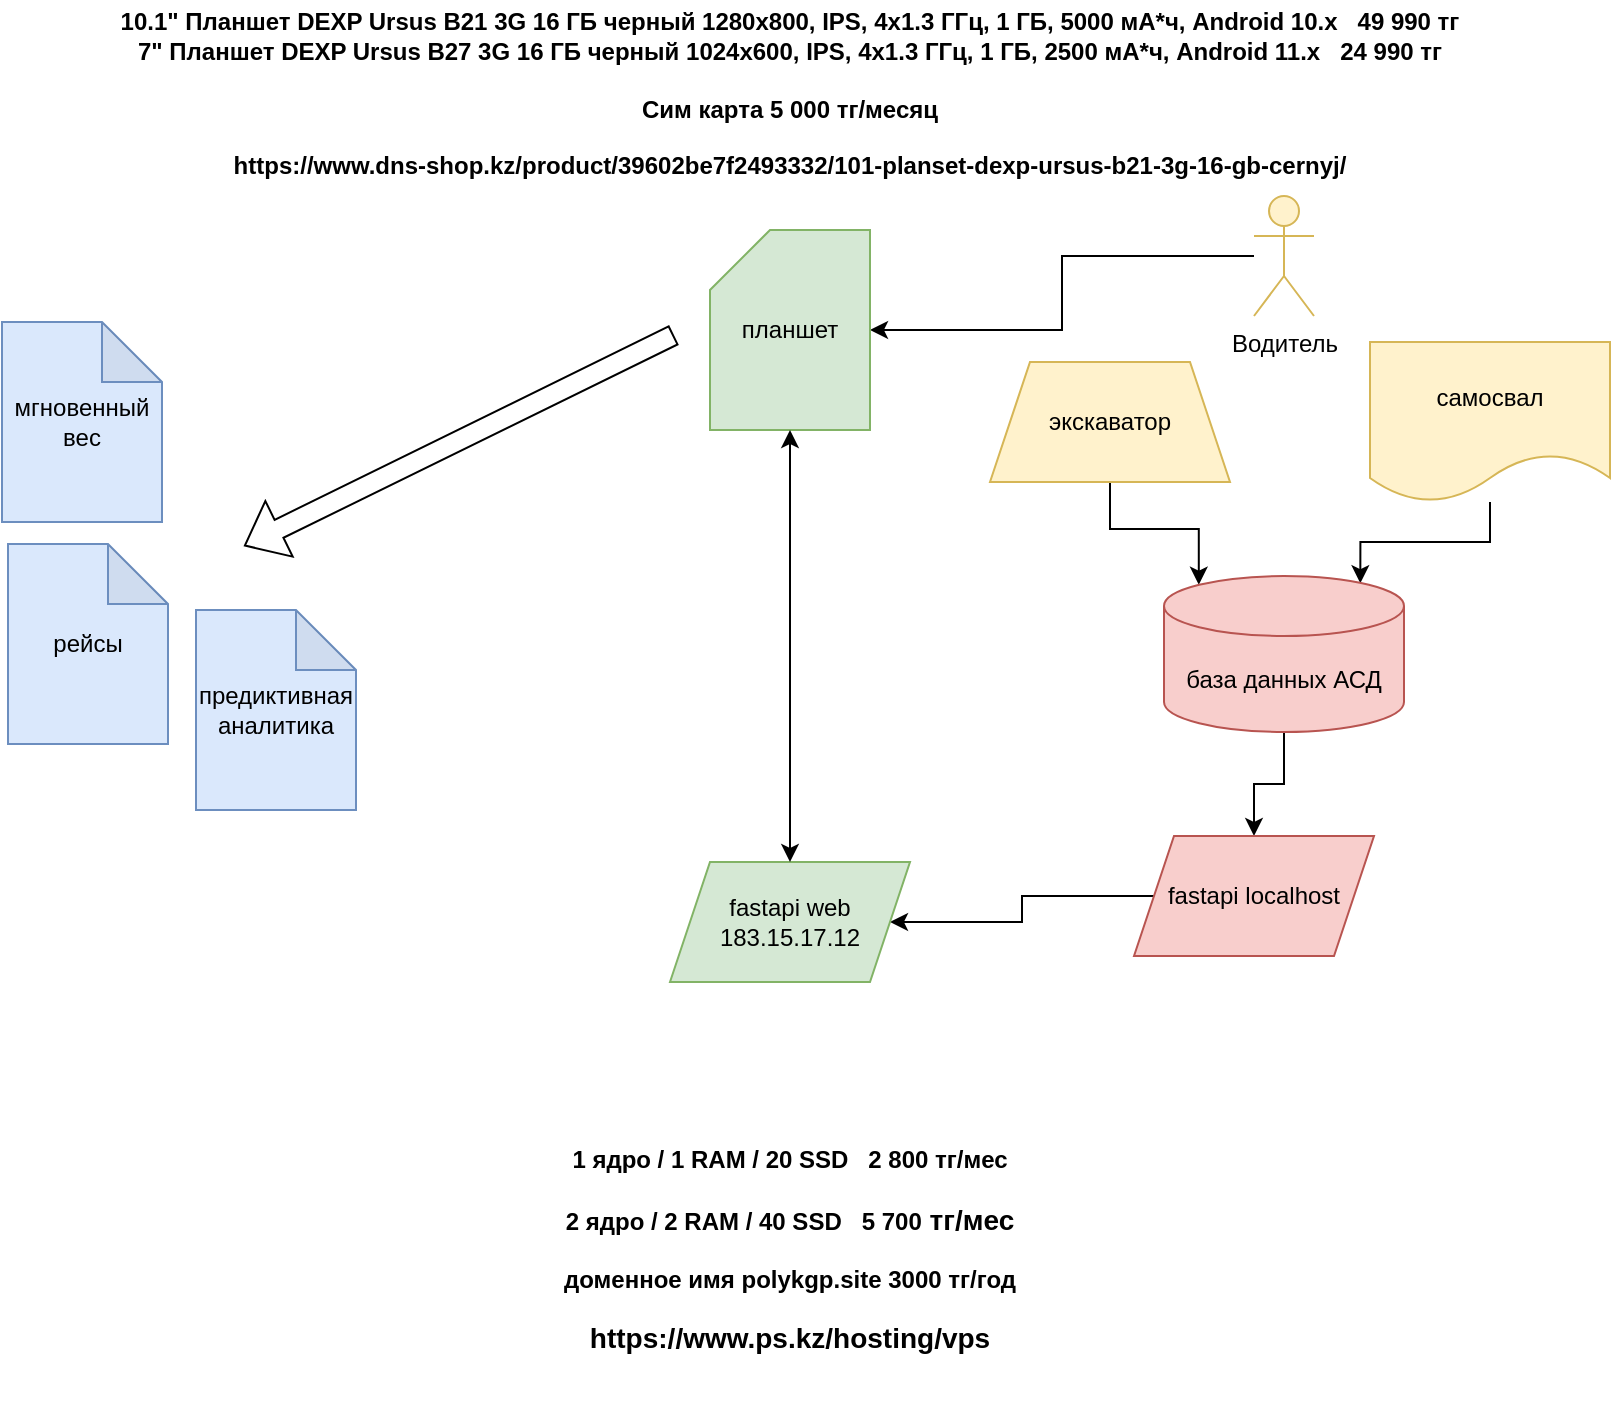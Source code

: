 <mxfile version="21.1.6" type="device">
  <diagram name="Page-1" id="BHpkYfhC3XuaFu2pozzu">
    <mxGraphModel dx="2234" dy="1196" grid="0" gridSize="10" guides="1" tooltips="1" connect="1" arrows="1" fold="1" page="0" pageScale="1" pageWidth="850" pageHeight="1100" math="0" shadow="0">
      <root>
        <mxCell id="0" />
        <mxCell id="1" parent="0" />
        <mxCell id="L9kXoktw_YvE_dQWzTwF-8" style="edgeStyle=orthogonalEdgeStyle;rounded=0;orthogonalLoop=1;jettySize=auto;html=1;" edge="1" parent="1" source="L9kXoktw_YvE_dQWzTwF-1" target="L9kXoktw_YvE_dQWzTwF-7">
          <mxGeometry relative="1" as="geometry" />
        </mxCell>
        <mxCell id="L9kXoktw_YvE_dQWzTwF-1" value="Водитель" style="shape=umlActor;verticalLabelPosition=bottom;verticalAlign=top;html=1;outlineConnect=0;fillColor=#fff2cc;strokeColor=#d6b656;" vertex="1" parent="1">
          <mxGeometry x="181" y="27" width="30" height="60" as="geometry" />
        </mxCell>
        <mxCell id="L9kXoktw_YvE_dQWzTwF-5" style="edgeStyle=orthogonalEdgeStyle;rounded=0;orthogonalLoop=1;jettySize=auto;html=1;entryX=0.145;entryY=0;entryDx=0;entryDy=4.35;entryPerimeter=0;" edge="1" parent="1" source="L9kXoktw_YvE_dQWzTwF-2" target="L9kXoktw_YvE_dQWzTwF-4">
          <mxGeometry relative="1" as="geometry" />
        </mxCell>
        <mxCell id="L9kXoktw_YvE_dQWzTwF-2" value="экскаватор" style="shape=trapezoid;perimeter=trapezoidPerimeter;whiteSpace=wrap;html=1;fixedSize=1;fillColor=#fff2cc;strokeColor=#d6b656;" vertex="1" parent="1">
          <mxGeometry x="49" y="110" width="120" height="60" as="geometry" />
        </mxCell>
        <mxCell id="L9kXoktw_YvE_dQWzTwF-6" style="edgeStyle=orthogonalEdgeStyle;rounded=0;orthogonalLoop=1;jettySize=auto;html=1;entryX=0.818;entryY=0.046;entryDx=0;entryDy=0;entryPerimeter=0;" edge="1" parent="1" source="L9kXoktw_YvE_dQWzTwF-3" target="L9kXoktw_YvE_dQWzTwF-4">
          <mxGeometry relative="1" as="geometry" />
        </mxCell>
        <mxCell id="L9kXoktw_YvE_dQWzTwF-3" value="самосвал" style="shape=document;whiteSpace=wrap;html=1;boundedLbl=1;fillColor=#fff2cc;strokeColor=#d6b656;" vertex="1" parent="1">
          <mxGeometry x="239" y="100" width="120" height="80" as="geometry" />
        </mxCell>
        <mxCell id="L9kXoktw_YvE_dQWzTwF-10" style="edgeStyle=orthogonalEdgeStyle;rounded=0;orthogonalLoop=1;jettySize=auto;html=1;" edge="1" parent="1" source="L9kXoktw_YvE_dQWzTwF-4" target="L9kXoktw_YvE_dQWzTwF-9">
          <mxGeometry relative="1" as="geometry" />
        </mxCell>
        <mxCell id="L9kXoktw_YvE_dQWzTwF-4" value="база данных АСД" style="shape=cylinder3;whiteSpace=wrap;html=1;boundedLbl=1;backgroundOutline=1;size=15;fillColor=#f8cecc;strokeColor=#b85450;" vertex="1" parent="1">
          <mxGeometry x="136" y="217" width="120" height="78" as="geometry" />
        </mxCell>
        <mxCell id="L9kXoktw_YvE_dQWzTwF-7" value="планшет" style="shape=card;whiteSpace=wrap;html=1;fillColor=#d5e8d4;strokeColor=#82b366;" vertex="1" parent="1">
          <mxGeometry x="-91" y="44" width="80" height="100" as="geometry" />
        </mxCell>
        <mxCell id="L9kXoktw_YvE_dQWzTwF-12" style="edgeStyle=orthogonalEdgeStyle;rounded=0;orthogonalLoop=1;jettySize=auto;html=1;" edge="1" parent="1" source="L9kXoktw_YvE_dQWzTwF-9" target="L9kXoktw_YvE_dQWzTwF-11">
          <mxGeometry relative="1" as="geometry" />
        </mxCell>
        <mxCell id="L9kXoktw_YvE_dQWzTwF-9" value="fastapi localhost" style="shape=parallelogram;perimeter=parallelogramPerimeter;whiteSpace=wrap;html=1;fixedSize=1;fillColor=#f8cecc;strokeColor=#b85450;" vertex="1" parent="1">
          <mxGeometry x="121" y="347" width="120" height="60" as="geometry" />
        </mxCell>
        <mxCell id="L9kXoktw_YvE_dQWzTwF-11" value="fastapi web 183.15.17.12" style="shape=parallelogram;perimeter=parallelogramPerimeter;whiteSpace=wrap;html=1;fixedSize=1;fillColor=#d5e8d4;strokeColor=#82b366;" vertex="1" parent="1">
          <mxGeometry x="-111" y="360" width="120" height="60" as="geometry" />
        </mxCell>
        <mxCell id="L9kXoktw_YvE_dQWzTwF-15" value="" style="endArrow=classic;startArrow=classic;html=1;rounded=0;entryX=0.5;entryY=1;entryDx=0;entryDy=0;entryPerimeter=0;exitX=0.5;exitY=0;exitDx=0;exitDy=0;" edge="1" parent="1" source="L9kXoktw_YvE_dQWzTwF-11" target="L9kXoktw_YvE_dQWzTwF-7">
          <mxGeometry width="50" height="50" relative="1" as="geometry">
            <mxPoint x="-71" y="229" as="sourcePoint" />
            <mxPoint x="-21" y="179" as="targetPoint" />
          </mxGeometry>
        </mxCell>
        <mxCell id="L9kXoktw_YvE_dQWzTwF-16" value="10.1&quot; Планшет DEXP Ursus B21 3G 16 ГБ черный&amp;nbsp;1280x800, IPS, 4x1.3 ГГц, 1 ГБ, 5000 мА*ч, Android 10.x&amp;nbsp; &amp;nbsp;49 990&amp;nbsp;тг&lt;br&gt;7&quot; Планшет DEXP Ursus B27 3G 16 ГБ черный 1024x600, IPS, 4x1.3 ГГц, 1 ГБ, 2500 мА*ч, Android 11.x&amp;nbsp; &amp;nbsp;24 990 тг&lt;br&gt;&lt;br&gt;Сим карта 5 000 тг/месяц&lt;br&gt;&lt;br&gt;https://www.dns-shop.kz/product/39602be7f2493332/101-planset-dexp-ursus-b21-3g-16-gb-cernyj/" style="text;html=1;strokeColor=none;fillColor=none;align=center;verticalAlign=middle;whiteSpace=wrap;rounded=0;fontStyle=1" vertex="1" parent="1">
          <mxGeometry x="-397" y="-71" width="692" height="93" as="geometry" />
        </mxCell>
        <mxCell id="L9kXoktw_YvE_dQWzTwF-17" value="1 ядро / 1 RAM / 20 SSD&amp;nbsp; &amp;nbsp;2&amp;nbsp;800&amp;nbsp;тг/мес&lt;br&gt;&lt;br&gt;2 ядро / 2 RAM / 40 SSD&amp;nbsp; &amp;nbsp;5 700&lt;span style=&quot;border-color: var(--border-color); font-size: 14px;&quot;&gt;&amp;nbsp;тг/мес&lt;br&gt;&lt;/span&gt;&lt;br&gt;&lt;font&gt;доменное имя polykgp.site&amp;nbsp;&lt;/font&gt;3000 тг/год&lt;br&gt;&lt;br&gt;&lt;font&gt;&lt;span style=&quot;font-size: 14px;&quot;&gt;https://www.ps.kz/hosting/vps&lt;/span&gt;&lt;/font&gt;" style="text;html=1;strokeColor=none;fillColor=none;align=center;verticalAlign=middle;whiteSpace=wrap;rounded=0;fontStyle=1;fontFamily=Helvetica;fontColor=default;" vertex="1" parent="1">
          <mxGeometry x="-279" y="469" width="456" height="170" as="geometry" />
        </mxCell>
        <mxCell id="L9kXoktw_YvE_dQWzTwF-18" value="мгновенный вес" style="shape=note;whiteSpace=wrap;html=1;backgroundOutline=1;darkOpacity=0.05;fillColor=#dae8fc;strokeColor=#6c8ebf;" vertex="1" parent="1">
          <mxGeometry x="-445" y="90" width="80" height="100" as="geometry" />
        </mxCell>
        <mxCell id="L9kXoktw_YvE_dQWzTwF-19" value="" style="shape=flexArrow;endArrow=classic;html=1;rounded=0;" edge="1" parent="1">
          <mxGeometry width="50" height="50" relative="1" as="geometry">
            <mxPoint x="-109" y="96.5" as="sourcePoint" />
            <mxPoint x="-324" y="202" as="targetPoint" />
          </mxGeometry>
        </mxCell>
        <mxCell id="L9kXoktw_YvE_dQWzTwF-20" value="рейсы" style="shape=note;whiteSpace=wrap;html=1;backgroundOutline=1;darkOpacity=0.05;fillColor=#dae8fc;strokeColor=#6c8ebf;" vertex="1" parent="1">
          <mxGeometry x="-442" y="201" width="80" height="100" as="geometry" />
        </mxCell>
        <mxCell id="L9kXoktw_YvE_dQWzTwF-21" value="предиктивная аналитика" style="shape=note;whiteSpace=wrap;html=1;backgroundOutline=1;darkOpacity=0.05;fillColor=#dae8fc;strokeColor=#6c8ebf;" vertex="1" parent="1">
          <mxGeometry x="-348" y="234" width="80" height="100" as="geometry" />
        </mxCell>
      </root>
    </mxGraphModel>
  </diagram>
</mxfile>
